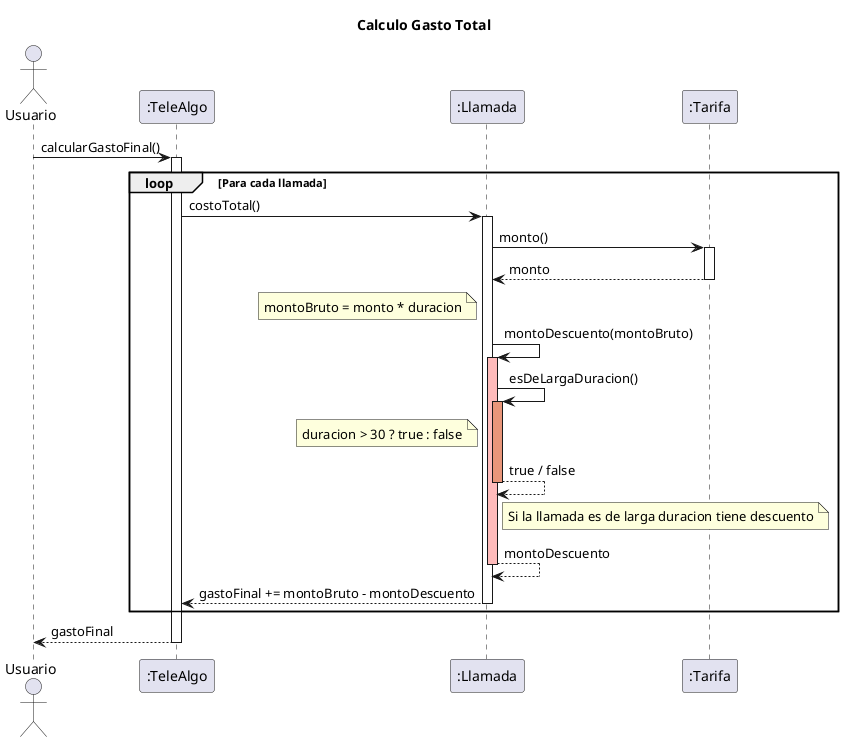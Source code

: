 @startuml

title Calculo Gasto Total

actor Usuario
participant ":TeleAlgo" as teleAlgo
participant ":Llamada" as llamada
participant ":Tarifa" as tarifa

Usuario -> teleAlgo : calcularGastoFinal()
activate teleAlgo

loop Para cada llamada
  teleAlgo -> llamada : costoTotal()
  activate llamada
  
  llamada -> tarifa : monto()
  activate tarifa

  tarifa --> llamada : monto
  deactivate tarifa

  note left of llamada
    montoBruto = monto * duracion
  end note

  llamada -> llamada ++ #FFBBBB: montoDescuento(montoBruto)
  llamada -> llamada ++ #DarkSalmon: esDeLargaDuracion()

  note left of llamada
    duracion > 30 ? true : false
  end note

  return true / false

  note right of llamada
   Si la llamada es de larga duracion tiene descuento
  end note

  return montoDescuento

  llamada --> teleAlgo : gastoFinal += montoBruto - montoDescuento
  deactivate llamada
end

teleAlgo --> Usuario : gastoFinal

deactivate teleAlgo

@enduml

